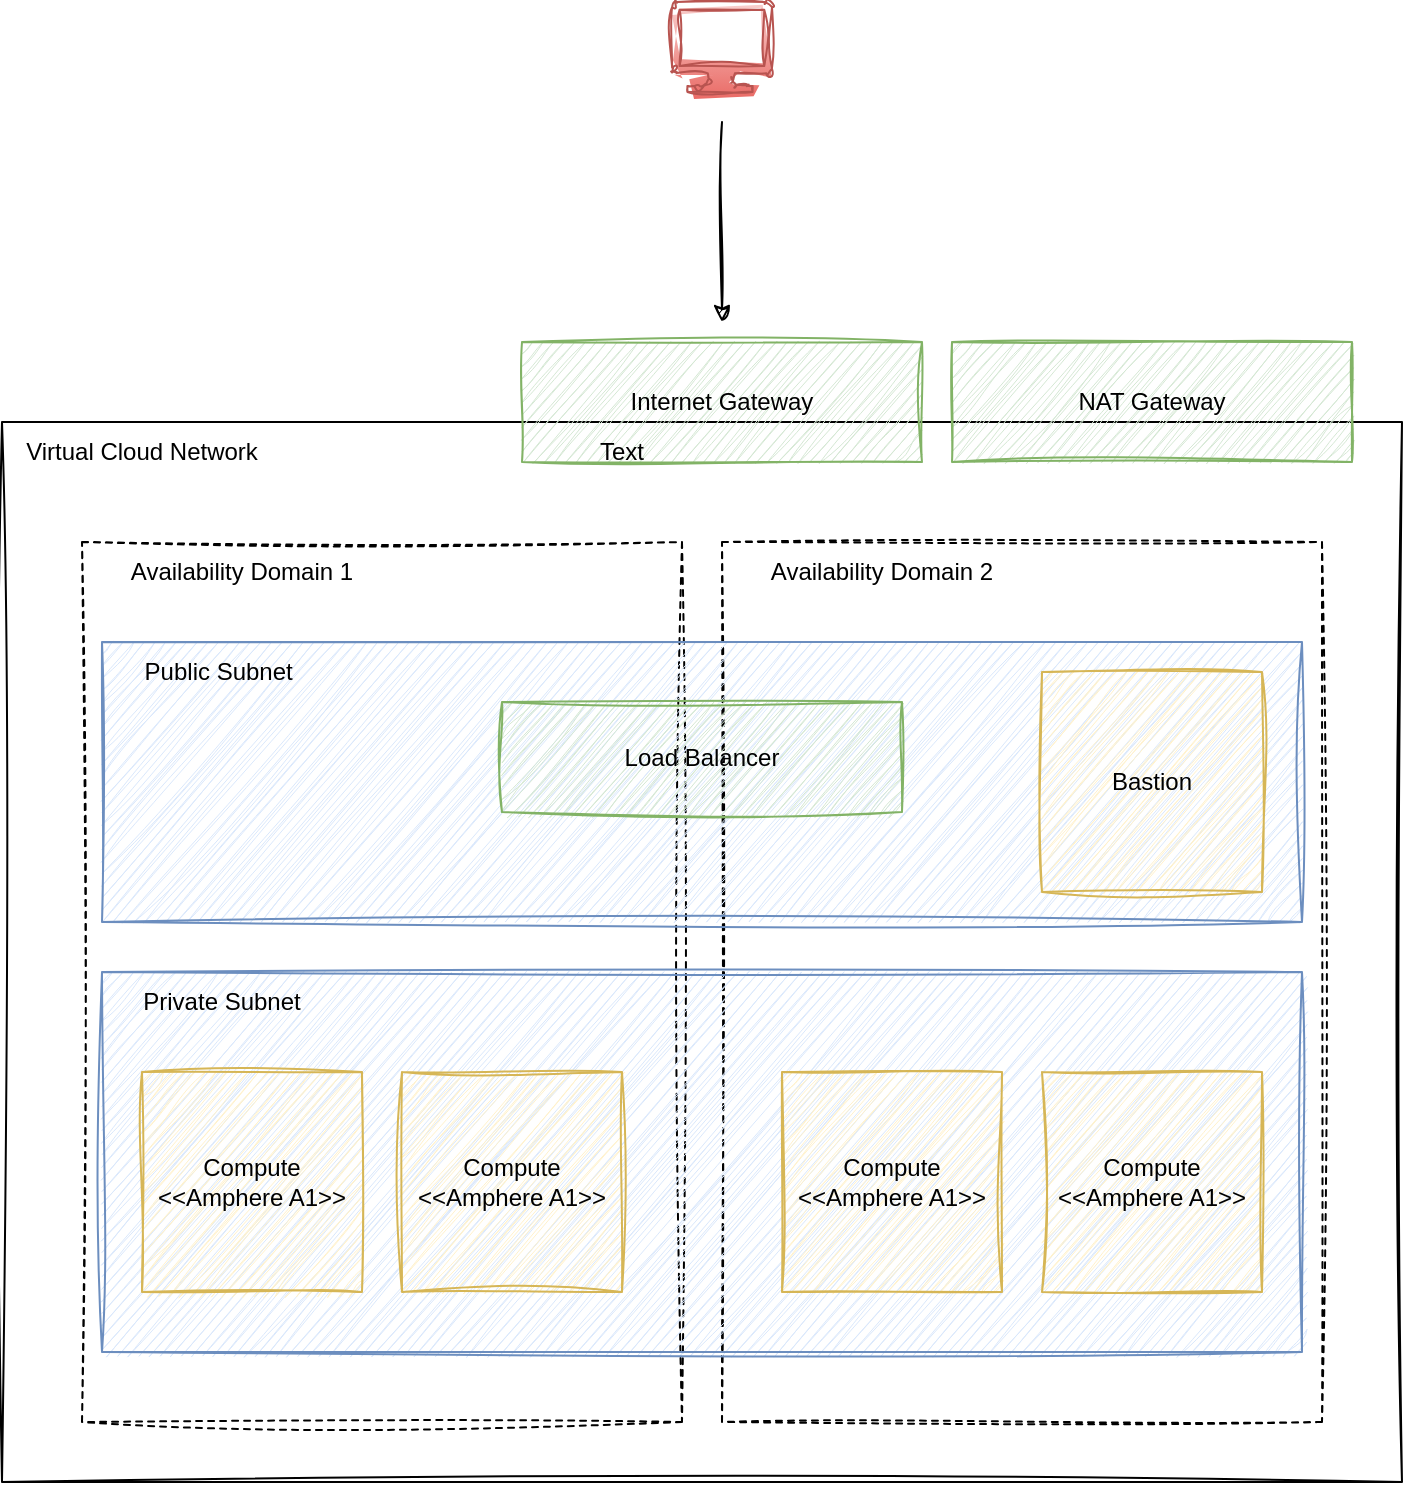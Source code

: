 <mxfile version="24.7.14">
  <diagram name="Page-1" id="G_nZHgjRBSkkGds4IOXa">
    <mxGraphModel dx="2074" dy="1162" grid="1" gridSize="7" guides="1" tooltips="1" connect="1" arrows="1" fold="1" page="1" pageScale="1" pageWidth="1169" pageHeight="827" background="#FFFFFF" math="0" shadow="0">
      <root>
        <mxCell id="0" />
        <mxCell id="1" parent="0" />
        <mxCell id="_lgmHMdYkE0-OqMp8Hoj-1" value="" style="rounded=0;whiteSpace=wrap;html=1;sketch=1;curveFitting=1;jiggle=2;" parent="1" vertex="1">
          <mxGeometry x="100" y="250" width="700" height="530" as="geometry" />
        </mxCell>
        <mxCell id="_lgmHMdYkE0-OqMp8Hoj-28" value="" style="rounded=0;whiteSpace=wrap;html=1;sketch=1;curveFitting=1;jiggle=2;dashed=1;fillColor=none;" parent="1" vertex="1">
          <mxGeometry x="460" y="310" width="300" height="440" as="geometry" />
        </mxCell>
        <mxCell id="_lgmHMdYkE0-OqMp8Hoj-5" value="Virtual Cloud Network" style="text;html=1;align=center;verticalAlign=middle;whiteSpace=wrap;rounded=0;labelPosition=center;verticalLabelPosition=middle;" parent="1" vertex="1">
          <mxGeometry x="110" y="250" width="120" height="30" as="geometry" />
        </mxCell>
        <mxCell id="_lgmHMdYkE0-OqMp8Hoj-23" value="" style="rounded=0;whiteSpace=wrap;html=1;sketch=1;curveFitting=1;jiggle=2;dashed=1;" parent="1" vertex="1">
          <mxGeometry x="140" y="310" width="300" height="440" as="geometry" />
        </mxCell>
        <mxCell id="_lgmHMdYkE0-OqMp8Hoj-3" value="" style="rounded=0;whiteSpace=wrap;html=1;fillColor=#dae8fc;strokeColor=#6c8ebf;sketch=1;curveFitting=1;jiggle=2;" parent="1" vertex="1">
          <mxGeometry x="150" y="525" width="600" height="190" as="geometry" />
        </mxCell>
        <mxCell id="_lgmHMdYkE0-OqMp8Hoj-6" value="Private Subnet" style="text;html=1;align=center;verticalAlign=middle;whiteSpace=wrap;rounded=0;" parent="1" vertex="1">
          <mxGeometry x="100" y="525" width="220" height="30" as="geometry" />
        </mxCell>
        <mxCell id="_lgmHMdYkE0-OqMp8Hoj-8" value="Compute &amp;lt;&amp;lt;Amphere A1&amp;gt;&amp;gt;" style="whiteSpace=wrap;html=1;aspect=fixed;fillColor=#fff2cc;strokeColor=#d6b656;sketch=1;curveFitting=1;jiggle=2;" parent="1" vertex="1">
          <mxGeometry x="170" y="575" width="110" height="110" as="geometry" />
        </mxCell>
        <mxCell id="_lgmHMdYkE0-OqMp8Hoj-13" value="Compute &amp;lt;&amp;lt;Amphere A1&amp;gt;&amp;gt;" style="whiteSpace=wrap;html=1;aspect=fixed;fillColor=#fff2cc;strokeColor=#d6b656;sketch=1;curveFitting=1;jiggle=2;" parent="1" vertex="1">
          <mxGeometry x="490" y="575" width="110" height="110" as="geometry" />
        </mxCell>
        <mxCell id="_lgmHMdYkE0-OqMp8Hoj-14" value="Compute &amp;lt;&amp;lt;Amphere A1&amp;gt;&amp;gt;" style="whiteSpace=wrap;html=1;aspect=fixed;fillColor=#fff2cc;strokeColor=#d6b656;sketch=1;curveFitting=1;jiggle=2;" parent="1" vertex="1">
          <mxGeometry x="300" y="575" width="110" height="110" as="geometry" />
        </mxCell>
        <mxCell id="_lgmHMdYkE0-OqMp8Hoj-15" value="Compute &amp;lt;&amp;lt;Amphere A1&amp;gt;&amp;gt;" style="whiteSpace=wrap;html=1;aspect=fixed;fillColor=#fff2cc;strokeColor=#d6b656;sketch=1;curveFitting=1;jiggle=2;" parent="1" vertex="1">
          <mxGeometry x="620" y="575" width="110" height="110" as="geometry" />
        </mxCell>
        <mxCell id="_lgmHMdYkE0-OqMp8Hoj-21" value="" style="rounded=0;whiteSpace=wrap;html=1;fillColor=#dae8fc;strokeColor=#6c8ebf;sketch=1;curveFitting=1;jiggle=2;" parent="1" vertex="1">
          <mxGeometry x="150" y="360" width="600" height="140" as="geometry" />
        </mxCell>
        <mxCell id="_lgmHMdYkE0-OqMp8Hoj-22" value="Public Subnet&amp;nbsp;" style="text;html=1;align=center;verticalAlign=middle;whiteSpace=wrap;rounded=0;" parent="1" vertex="1">
          <mxGeometry x="100" y="360" width="220" height="30" as="geometry" />
        </mxCell>
        <mxCell id="_lgmHMdYkE0-OqMp8Hoj-20" value="Load Balancer" style="rounded=0;whiteSpace=wrap;html=1;fillColor=#d5e8d4;strokeColor=#82b366;sketch=1;curveFitting=1;jiggle=2;" parent="1" vertex="1">
          <mxGeometry x="350" y="390" width="200" height="55" as="geometry" />
        </mxCell>
        <mxCell id="_lgmHMdYkE0-OqMp8Hoj-26" value="Availability Domain 1" style="text;html=1;align=center;verticalAlign=middle;whiteSpace=wrap;rounded=0;" parent="1" vertex="1">
          <mxGeometry x="110" y="310" width="220" height="30" as="geometry" />
        </mxCell>
        <mxCell id="_lgmHMdYkE0-OqMp8Hoj-29" value="Availability Domain 2" style="text;html=1;align=center;verticalAlign=middle;whiteSpace=wrap;rounded=0;" parent="1" vertex="1">
          <mxGeometry x="430" y="310" width="220" height="30" as="geometry" />
        </mxCell>
        <mxCell id="_lgmHMdYkE0-OqMp8Hoj-31" value="" style="sketch=1;aspect=fixed;pointerEvents=1;shadow=0;dashed=0;html=1;strokeColor=#b85450;labelPosition=center;verticalLabelPosition=bottom;verticalAlign=top;align=center;fillColor=#f8cecc;shape=mxgraph.azure.computer;curveFitting=1;jiggle=2;gradientColor=#ea6b66;" parent="1" vertex="1">
          <mxGeometry x="435" y="40" width="50" height="45" as="geometry" />
        </mxCell>
        <mxCell id="_lgmHMdYkE0-OqMp8Hoj-32" value="" style="endArrow=classic;html=1;rounded=0;sketch=1;curveFitting=1;jiggle=2;" parent="1" edge="1">
          <mxGeometry width="50" height="50" relative="1" as="geometry">
            <mxPoint x="460" y="100" as="sourcePoint" />
            <mxPoint x="460" y="200" as="targetPoint" />
          </mxGeometry>
        </mxCell>
        <mxCell id="_lgmHMdYkE0-OqMp8Hoj-34" value="Bastion" style="whiteSpace=wrap;html=1;aspect=fixed;fillColor=#fff2cc;strokeColor=#d6b656;sketch=1;curveFitting=1;jiggle=2;" parent="1" vertex="1">
          <mxGeometry x="620" y="375" width="110" height="110" as="geometry" />
        </mxCell>
        <mxCell id="_lgmHMdYkE0-OqMp8Hoj-18" value="Internet Gateway" style="rounded=0;whiteSpace=wrap;html=1;fillColor=#d5e8d4;strokeColor=#82b366;sketch=1;curveFitting=1;jiggle=2;" parent="1" vertex="1">
          <mxGeometry x="360" y="210" width="200" height="60" as="geometry" />
        </mxCell>
        <mxCell id="_lgmHMdYkE0-OqMp8Hoj-30" value="NAT Gateway" style="rounded=0;whiteSpace=wrap;html=1;fillColor=#d5e8d4;strokeColor=#82b366;sketch=1;curveFitting=1;jiggle=2;" parent="1" vertex="1">
          <mxGeometry x="575" y="210" width="200" height="60" as="geometry" />
        </mxCell>
        <mxCell id="3" value="Text" style="text;strokeColor=none;align=center;fillColor=none;html=1;verticalAlign=middle;whiteSpace=wrap;rounded=0;" parent="1" vertex="1">
          <mxGeometry x="380" y="250" width="60" height="30" as="geometry" />
        </mxCell>
      </root>
    </mxGraphModel>
  </diagram>
</mxfile>
